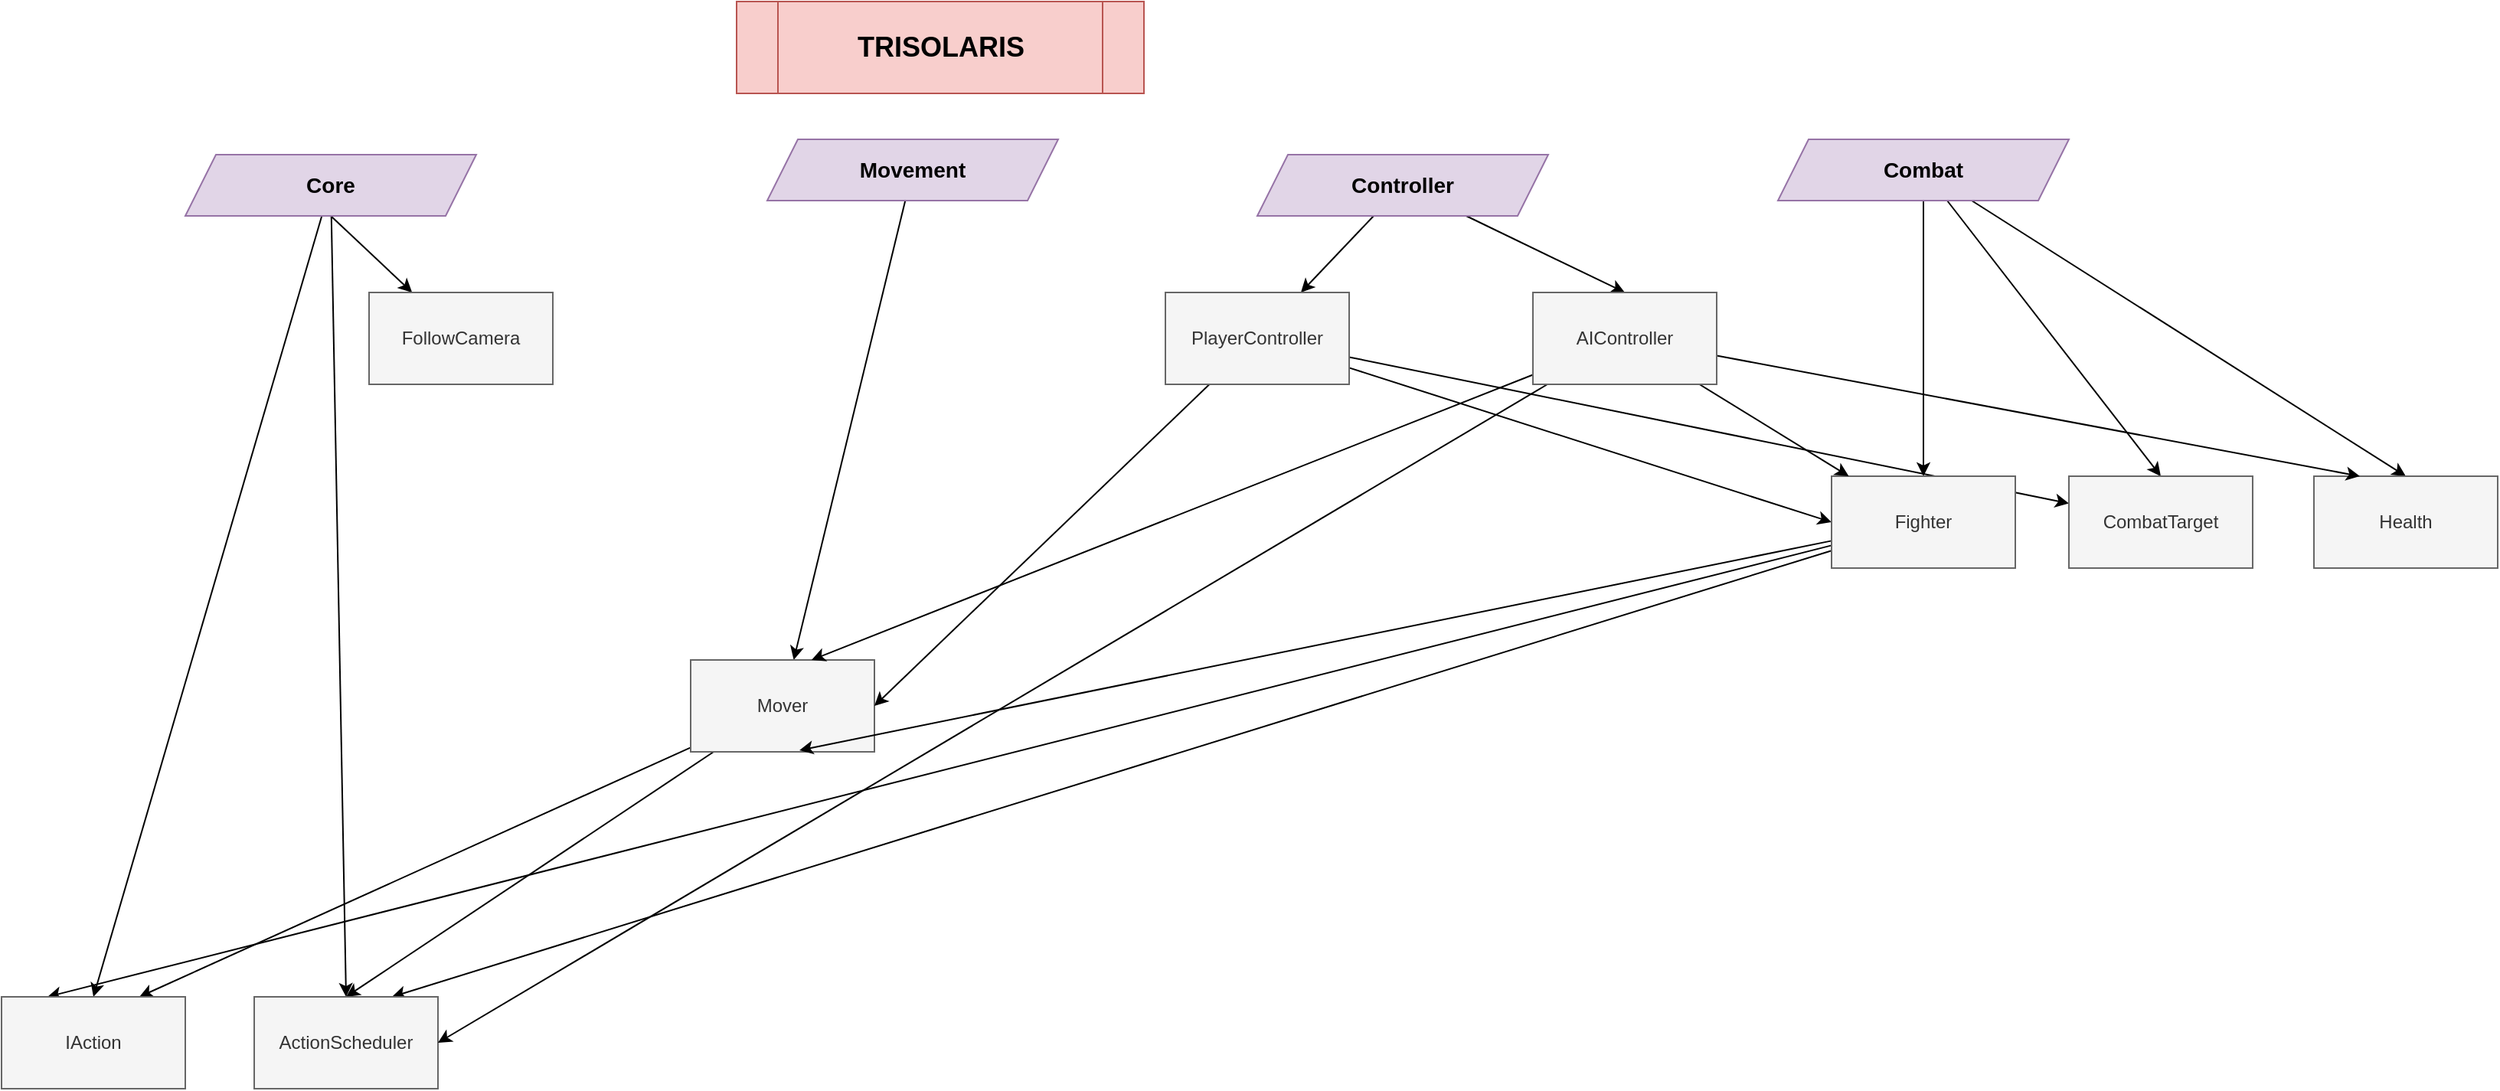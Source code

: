 <mxfile version="17.2.1" type="github">
  <diagram id="HiYSGCFntVZxi6C58XF6" name="Page-1">
    <mxGraphModel dx="2489" dy="762" grid="1" gridSize="10" guides="1" tooltips="1" connect="1" arrows="1" fold="1" page="1" pageScale="1" pageWidth="827" pageHeight="1169" math="0" shadow="0">
      <root>
        <mxCell id="0" />
        <mxCell id="1" parent="0" />
        <mxCell id="l4zi934gFm5tuDN2r6HE-6" value="" style="rounded=0;orthogonalLoop=1;jettySize=auto;html=1;fontFamily=Helvetica;fontSize=12;fontColor=#333333;exitX=0.5;exitY=1;exitDx=0;exitDy=0;" parent="1" source="l4zi934gFm5tuDN2r6HE-2" target="l4zi934gFm5tuDN2r6HE-5" edge="1">
          <mxGeometry relative="1" as="geometry" />
        </mxCell>
        <mxCell id="GXGYeMapgsCimOpPUp9B-2" style="rounded=0;orthogonalLoop=1;jettySize=auto;html=1;entryX=0.5;entryY=0;entryDx=0;entryDy=0;" parent="1" source="l4zi934gFm5tuDN2r6HE-2" target="GXGYeMapgsCimOpPUp9B-1" edge="1">
          <mxGeometry relative="1" as="geometry" />
        </mxCell>
        <mxCell id="wYvE-QZ9LzQKrJIc1Apf-2" style="rounded=0;orthogonalLoop=1;jettySize=auto;html=1;entryX=0.5;entryY=0;entryDx=0;entryDy=0;" parent="1" source="l4zi934gFm5tuDN2r6HE-2" target="wYvE-QZ9LzQKrJIc1Apf-1" edge="1">
          <mxGeometry relative="1" as="geometry" />
        </mxCell>
        <mxCell id="l4zi934gFm5tuDN2r6HE-2" value="&lt;font style=&quot;font-size: 14px&quot;&gt;&lt;b&gt;Core&lt;/b&gt;&lt;/font&gt;" style="shape=parallelogram;perimeter=parallelogramPerimeter;whiteSpace=wrap;html=1;fixedSize=1;fillColor=#e1d5e7;strokeColor=#9673a6;" parent="1" vertex="1">
          <mxGeometry x="-100" y="110" width="190" height="40" as="geometry" />
        </mxCell>
        <mxCell id="l4zi934gFm5tuDN2r6HE-8" value="" style="rounded=0;orthogonalLoop=1;jettySize=auto;html=1;fontFamily=Helvetica;fontSize=12;fontColor=#333333;" parent="1" source="l4zi934gFm5tuDN2r6HE-3" target="l4zi934gFm5tuDN2r6HE-7" edge="1">
          <mxGeometry relative="1" as="geometry" />
        </mxCell>
        <mxCell id="l4zi934gFm5tuDN2r6HE-3" value="&lt;font style=&quot;font-size: 14px&quot;&gt;&lt;b&gt;Movement&lt;/b&gt;&lt;/font&gt;" style="shape=parallelogram;perimeter=parallelogramPerimeter;whiteSpace=wrap;html=1;fixedSize=1;fillColor=#e1d5e7;strokeColor=#9673a6;" parent="1" vertex="1">
          <mxGeometry x="280" y="100" width="190" height="40" as="geometry" />
        </mxCell>
        <mxCell id="l4zi934gFm5tuDN2r6HE-10" value="" style="rounded=0;orthogonalLoop=1;jettySize=auto;html=1;fontFamily=Helvetica;fontSize=12;fontColor=#333333;" parent="1" source="l4zi934gFm5tuDN2r6HE-4" target="l4zi934gFm5tuDN2r6HE-9" edge="1">
          <mxGeometry relative="1" as="geometry" />
        </mxCell>
        <mxCell id="6TOwCmHBIC6nenHiUiFn-2" style="rounded=0;orthogonalLoop=1;jettySize=auto;html=1;entryX=0.5;entryY=0;entryDx=0;entryDy=0;" edge="1" parent="1" source="l4zi934gFm5tuDN2r6HE-4" target="6TOwCmHBIC6nenHiUiFn-1">
          <mxGeometry relative="1" as="geometry" />
        </mxCell>
        <mxCell id="l4zi934gFm5tuDN2r6HE-4" value="&lt;font style=&quot;font-size: 14px&quot;&gt;&lt;b&gt;Controller&lt;/b&gt;&lt;/font&gt;" style="shape=parallelogram;perimeter=parallelogramPerimeter;whiteSpace=wrap;html=1;fixedSize=1;fillColor=#e1d5e7;strokeColor=#9673a6;" parent="1" vertex="1">
          <mxGeometry x="600" y="110" width="190" height="40" as="geometry" />
        </mxCell>
        <mxCell id="l4zi934gFm5tuDN2r6HE-5" value="FollowCamera" style="rounded=0;whiteSpace=wrap;html=1;fontFamily=Helvetica;fontSize=12;strokeColor=#666666;fillColor=#f5f5f5;fontColor=#333333;" parent="1" vertex="1">
          <mxGeometry x="20" y="200" width="120" height="60" as="geometry" />
        </mxCell>
        <mxCell id="GXGYeMapgsCimOpPUp9B-3" style="rounded=0;orthogonalLoop=1;jettySize=auto;html=1;entryX=0.5;entryY=0;entryDx=0;entryDy=0;" parent="1" source="l4zi934gFm5tuDN2r6HE-7" target="GXGYeMapgsCimOpPUp9B-1" edge="1">
          <mxGeometry relative="1" as="geometry" />
        </mxCell>
        <mxCell id="wYvE-QZ9LzQKrJIc1Apf-12" style="rounded=0;orthogonalLoop=1;jettySize=auto;html=1;entryX=0.75;entryY=0;entryDx=0;entryDy=0;" parent="1" source="l4zi934gFm5tuDN2r6HE-7" target="wYvE-QZ9LzQKrJIc1Apf-1" edge="1">
          <mxGeometry relative="1" as="geometry" />
        </mxCell>
        <mxCell id="l4zi934gFm5tuDN2r6HE-7" value="Mover" style="rounded=0;whiteSpace=wrap;html=1;fontFamily=Helvetica;fontSize=12;strokeColor=#666666;fillColor=#f5f5f5;fontColor=#333333;" parent="1" vertex="1">
          <mxGeometry x="230" y="440" width="120" height="60" as="geometry" />
        </mxCell>
        <mxCell id="l4zi934gFm5tuDN2r6HE-13" style="rounded=0;orthogonalLoop=1;jettySize=auto;html=1;fontFamily=Helvetica;fontSize=18;fontColor=#333333;entryX=1;entryY=0.5;entryDx=0;entryDy=0;" parent="1" source="l4zi934gFm5tuDN2r6HE-9" target="l4zi934gFm5tuDN2r6HE-7" edge="1">
          <mxGeometry relative="1" as="geometry">
            <mxPoint x="460" y="450" as="targetPoint" />
          </mxGeometry>
        </mxCell>
        <mxCell id="l4zi934gFm5tuDN2r6HE-19" style="rounded=0;orthogonalLoop=1;jettySize=auto;html=1;entryX=0;entryY=0.5;entryDx=0;entryDy=0;fontFamily=Helvetica;fontSize=18;fontColor=#333333;" parent="1" source="l4zi934gFm5tuDN2r6HE-9" target="l4zi934gFm5tuDN2r6HE-15" edge="1">
          <mxGeometry relative="1" as="geometry" />
        </mxCell>
        <mxCell id="l4zi934gFm5tuDN2r6HE-20" style="rounded=0;orthogonalLoop=1;jettySize=auto;html=1;fontFamily=Helvetica;fontSize=18;fontColor=#333333;" parent="1" source="l4zi934gFm5tuDN2r6HE-9" target="l4zi934gFm5tuDN2r6HE-17" edge="1">
          <mxGeometry relative="1" as="geometry" />
        </mxCell>
        <mxCell id="l4zi934gFm5tuDN2r6HE-9" value="PlayerController" style="rounded=0;whiteSpace=wrap;html=1;fontFamily=Helvetica;fontSize=12;strokeColor=#666666;fillColor=#f5f5f5;fontColor=#333333;" parent="1" vertex="1">
          <mxGeometry x="540" y="200" width="120" height="60" as="geometry" />
        </mxCell>
        <mxCell id="l4zi934gFm5tuDN2r6HE-12" value="&lt;b style=&quot;font-size: 12px&quot;&gt;&lt;font style=&quot;font-size: 18px&quot;&gt;TRISOLARIS&lt;/font&gt;&lt;/b&gt;" style="shape=process;whiteSpace=wrap;html=1;backgroundOutline=1;rounded=0;fontFamily=Helvetica;fontSize=18;strokeColor=#b85450;fillColor=#f8cecc;" parent="1" vertex="1">
          <mxGeometry x="260" y="10" width="266" height="60" as="geometry" />
        </mxCell>
        <mxCell id="l4zi934gFm5tuDN2r6HE-16" value="" style="rounded=0;orthogonalLoop=1;jettySize=auto;html=1;fontFamily=Helvetica;fontSize=18;fontColor=#333333;" parent="1" source="l4zi934gFm5tuDN2r6HE-14" target="l4zi934gFm5tuDN2r6HE-15" edge="1">
          <mxGeometry relative="1" as="geometry" />
        </mxCell>
        <mxCell id="l4zi934gFm5tuDN2r6HE-18" style="rounded=0;orthogonalLoop=1;jettySize=auto;html=1;entryX=0.5;entryY=0;entryDx=0;entryDy=0;fontFamily=Helvetica;fontSize=18;fontColor=#333333;" parent="1" source="l4zi934gFm5tuDN2r6HE-14" target="l4zi934gFm5tuDN2r6HE-17" edge="1">
          <mxGeometry relative="1" as="geometry" />
        </mxCell>
        <mxCell id="wYvE-QZ9LzQKrJIc1Apf-5" style="rounded=0;orthogonalLoop=1;jettySize=auto;html=1;entryX=0.5;entryY=0;entryDx=0;entryDy=0;" parent="1" source="l4zi934gFm5tuDN2r6HE-14" target="wYvE-QZ9LzQKrJIc1Apf-4" edge="1">
          <mxGeometry relative="1" as="geometry" />
        </mxCell>
        <mxCell id="l4zi934gFm5tuDN2r6HE-14" value="&lt;font style=&quot;font-size: 14px&quot;&gt;&lt;b&gt;Combat&lt;/b&gt;&lt;/font&gt;" style="shape=parallelogram;perimeter=parallelogramPerimeter;whiteSpace=wrap;html=1;fixedSize=1;fillColor=#e1d5e7;strokeColor=#9673a6;" parent="1" vertex="1">
          <mxGeometry x="940" y="100" width="190" height="40" as="geometry" />
        </mxCell>
        <mxCell id="GXGYeMapgsCimOpPUp9B-4" style="rounded=0;orthogonalLoop=1;jettySize=auto;html=1;entryX=0.75;entryY=0;entryDx=0;entryDy=0;" parent="1" source="l4zi934gFm5tuDN2r6HE-15" target="GXGYeMapgsCimOpPUp9B-1" edge="1">
          <mxGeometry relative="1" as="geometry" />
        </mxCell>
        <mxCell id="wYvE-QZ9LzQKrJIc1Apf-3" style="rounded=0;orthogonalLoop=1;jettySize=auto;html=1;entryX=0.592;entryY=0.983;entryDx=0;entryDy=0;entryPerimeter=0;" parent="1" source="l4zi934gFm5tuDN2r6HE-15" target="l4zi934gFm5tuDN2r6HE-7" edge="1">
          <mxGeometry relative="1" as="geometry" />
        </mxCell>
        <mxCell id="wYvE-QZ9LzQKrJIc1Apf-13" style="rounded=0;orthogonalLoop=1;jettySize=auto;html=1;entryX=0.25;entryY=0;entryDx=0;entryDy=0;" parent="1" source="l4zi934gFm5tuDN2r6HE-15" target="wYvE-QZ9LzQKrJIc1Apf-1" edge="1">
          <mxGeometry relative="1" as="geometry" />
        </mxCell>
        <mxCell id="l4zi934gFm5tuDN2r6HE-15" value="Fighter" style="rounded=0;whiteSpace=wrap;html=1;fontFamily=Helvetica;fontSize=12;strokeColor=#666666;fillColor=#f5f5f5;fontColor=#333333;" parent="1" vertex="1">
          <mxGeometry x="975" y="320" width="120" height="60" as="geometry" />
        </mxCell>
        <mxCell id="l4zi934gFm5tuDN2r6HE-17" value="CombatTarget" style="rounded=0;whiteSpace=wrap;html=1;fontFamily=Helvetica;fontSize=12;strokeColor=#666666;fillColor=#f5f5f5;fontColor=#333333;" parent="1" vertex="1">
          <mxGeometry x="1130" y="320" width="120" height="60" as="geometry" />
        </mxCell>
        <mxCell id="GXGYeMapgsCimOpPUp9B-1" value="ActionScheduler" style="rounded=0;whiteSpace=wrap;html=1;fontFamily=Helvetica;fontSize=12;strokeColor=#666666;fillColor=#f5f5f5;fontColor=#333333;" parent="1" vertex="1">
          <mxGeometry x="-55" y="660" width="120" height="60" as="geometry" />
        </mxCell>
        <mxCell id="wYvE-QZ9LzQKrJIc1Apf-1" value="IAction" style="rounded=0;whiteSpace=wrap;html=1;fontFamily=Helvetica;fontSize=12;strokeColor=#666666;fillColor=#f5f5f5;fontColor=#333333;" parent="1" vertex="1">
          <mxGeometry x="-220" y="660" width="120" height="60" as="geometry" />
        </mxCell>
        <mxCell id="wYvE-QZ9LzQKrJIc1Apf-4" value="Health" style="rounded=0;whiteSpace=wrap;html=1;fontFamily=Helvetica;fontSize=12;strokeColor=#666666;fillColor=#f5f5f5;fontColor=#333333;" parent="1" vertex="1">
          <mxGeometry x="1290" y="320" width="120" height="60" as="geometry" />
        </mxCell>
        <mxCell id="6TOwCmHBIC6nenHiUiFn-3" style="edgeStyle=none;rounded=0;orthogonalLoop=1;jettySize=auto;html=1;" edge="1" parent="1" source="6TOwCmHBIC6nenHiUiFn-1" target="l4zi934gFm5tuDN2r6HE-15">
          <mxGeometry relative="1" as="geometry" />
        </mxCell>
        <mxCell id="6TOwCmHBIC6nenHiUiFn-4" style="edgeStyle=none;rounded=0;orthogonalLoop=1;jettySize=auto;html=1;entryX=0.25;entryY=0;entryDx=0;entryDy=0;" edge="1" parent="1" source="6TOwCmHBIC6nenHiUiFn-1" target="wYvE-QZ9LzQKrJIc1Apf-4">
          <mxGeometry relative="1" as="geometry" />
        </mxCell>
        <mxCell id="6TOwCmHBIC6nenHiUiFn-5" style="edgeStyle=none;rounded=0;orthogonalLoop=1;jettySize=auto;html=1;entryX=0.658;entryY=0;entryDx=0;entryDy=0;entryPerimeter=0;" edge="1" parent="1" source="6TOwCmHBIC6nenHiUiFn-1" target="l4zi934gFm5tuDN2r6HE-7">
          <mxGeometry relative="1" as="geometry" />
        </mxCell>
        <mxCell id="6TOwCmHBIC6nenHiUiFn-6" style="edgeStyle=none;rounded=0;orthogonalLoop=1;jettySize=auto;html=1;entryX=1;entryY=0.5;entryDx=0;entryDy=0;" edge="1" parent="1" source="6TOwCmHBIC6nenHiUiFn-1" target="GXGYeMapgsCimOpPUp9B-1">
          <mxGeometry relative="1" as="geometry" />
        </mxCell>
        <mxCell id="6TOwCmHBIC6nenHiUiFn-1" value="AIController" style="rounded=0;whiteSpace=wrap;html=1;fontFamily=Helvetica;fontSize=12;strokeColor=#666666;fillColor=#f5f5f5;fontColor=#333333;" vertex="1" parent="1">
          <mxGeometry x="780" y="200" width="120" height="60" as="geometry" />
        </mxCell>
      </root>
    </mxGraphModel>
  </diagram>
</mxfile>
